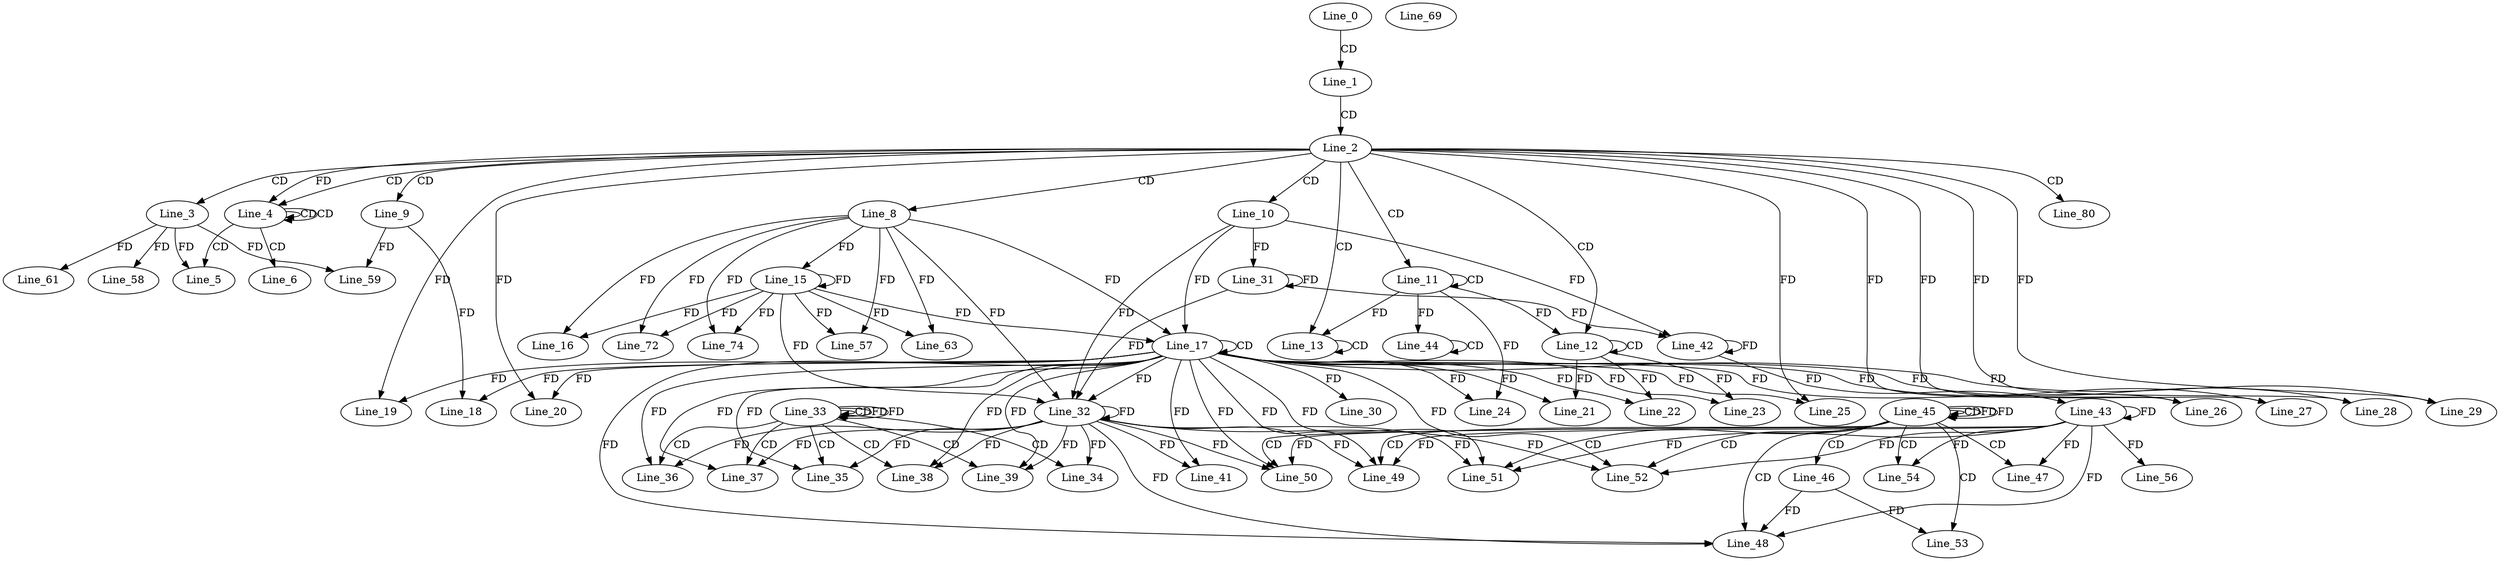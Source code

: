 digraph G {
  Line_0;
  Line_1;
  Line_2;
  Line_3;
  Line_4;
  Line_4;
  Line_4;
  Line_4;
  Line_4;
  Line_5;
  Line_6;
  Line_8;
  Line_9;
  Line_10;
  Line_11;
  Line_11;
  Line_12;
  Line_12;
  Line_13;
  Line_13;
  Line_15;
  Line_15;
  Line_16;
  Line_17;
  Line_17;
  Line_18;
  Line_19;
  Line_19;
  Line_20;
  Line_20;
  Line_21;
  Line_21;
  Line_22;
  Line_22;
  Line_23;
  Line_23;
  Line_24;
  Line_24;
  Line_25;
  Line_25;
  Line_26;
  Line_26;
  Line_27;
  Line_27;
  Line_28;
  Line_28;
  Line_29;
  Line_29;
  Line_30;
  Line_31;
  Line_32;
  Line_32;
  Line_33;
  Line_33;
  Line_33;
  Line_34;
  Line_35;
  Line_36;
  Line_37;
  Line_38;
  Line_39;
  Line_41;
  Line_42;
  Line_43;
  Line_43;
  Line_44;
  Line_44;
  Line_45;
  Line_45;
  Line_45;
  Line_46;
  Line_47;
  Line_48;
  Line_49;
  Line_50;
  Line_51;
  Line_52;
  Line_53;
  Line_54;
  Line_56;
  Line_57;
  Line_58;
  Line_59;
  Line_61;
  Line_63;
  Line_69;
  Line_72;
  Line_74;
  Line_80;
  Line_0 -> Line_1 [ label="CD" ];
  Line_1 -> Line_2 [ label="CD" ];
  Line_2 -> Line_3 [ label="CD" ];
  Line_2 -> Line_4 [ label="CD" ];
  Line_4 -> Line_4 [ label="CD" ];
  Line_4 -> Line_4 [ label="CD" ];
  Line_2 -> Line_4 [ label="FD" ];
  Line_4 -> Line_5 [ label="CD" ];
  Line_3 -> Line_5 [ label="FD" ];
  Line_4 -> Line_6 [ label="CD" ];
  Line_2 -> Line_8 [ label="CD" ];
  Line_2 -> Line_9 [ label="CD" ];
  Line_2 -> Line_10 [ label="CD" ];
  Line_2 -> Line_11 [ label="CD" ];
  Line_11 -> Line_11 [ label="CD" ];
  Line_2 -> Line_12 [ label="CD" ];
  Line_12 -> Line_12 [ label="CD" ];
  Line_11 -> Line_12 [ label="FD" ];
  Line_2 -> Line_13 [ label="CD" ];
  Line_13 -> Line_13 [ label="CD" ];
  Line_11 -> Line_13 [ label="FD" ];
  Line_8 -> Line_15 [ label="FD" ];
  Line_15 -> Line_15 [ label="FD" ];
  Line_8 -> Line_16 [ label="FD" ];
  Line_15 -> Line_16 [ label="FD" ];
  Line_17 -> Line_17 [ label="CD" ];
  Line_8 -> Line_17 [ label="FD" ];
  Line_15 -> Line_17 [ label="FD" ];
  Line_10 -> Line_17 [ label="FD" ];
  Line_17 -> Line_18 [ label="FD" ];
  Line_9 -> Line_18 [ label="FD" ];
  Line_17 -> Line_19 [ label="FD" ];
  Line_2 -> Line_19 [ label="FD" ];
  Line_17 -> Line_20 [ label="FD" ];
  Line_2 -> Line_20 [ label="FD" ];
  Line_17 -> Line_21 [ label="FD" ];
  Line_12 -> Line_21 [ label="FD" ];
  Line_17 -> Line_22 [ label="FD" ];
  Line_12 -> Line_22 [ label="FD" ];
  Line_17 -> Line_23 [ label="FD" ];
  Line_12 -> Line_23 [ label="FD" ];
  Line_17 -> Line_24 [ label="FD" ];
  Line_11 -> Line_24 [ label="FD" ];
  Line_17 -> Line_25 [ label="FD" ];
  Line_2 -> Line_25 [ label="FD" ];
  Line_17 -> Line_26 [ label="FD" ];
  Line_2 -> Line_26 [ label="FD" ];
  Line_17 -> Line_27 [ label="FD" ];
  Line_2 -> Line_27 [ label="FD" ];
  Line_17 -> Line_28 [ label="FD" ];
  Line_2 -> Line_28 [ label="FD" ];
  Line_17 -> Line_29 [ label="FD" ];
  Line_2 -> Line_29 [ label="FD" ];
  Line_17 -> Line_30 [ label="FD" ];
  Line_10 -> Line_31 [ label="FD" ];
  Line_31 -> Line_31 [ label="FD" ];
  Line_17 -> Line_32 [ label="FD" ];
  Line_32 -> Line_32 [ label="FD" ];
  Line_8 -> Line_32 [ label="FD" ];
  Line_15 -> Line_32 [ label="FD" ];
  Line_10 -> Line_32 [ label="FD" ];
  Line_31 -> Line_32 [ label="FD" ];
  Line_33 -> Line_33 [ label="CD" ];
  Line_33 -> Line_33 [ label="FD" ];
  Line_33 -> Line_34 [ label="CD" ];
  Line_32 -> Line_34 [ label="FD" ];
  Line_33 -> Line_35 [ label="CD" ];
  Line_17 -> Line_35 [ label="FD" ];
  Line_32 -> Line_35 [ label="FD" ];
  Line_33 -> Line_36 [ label="CD" ];
  Line_17 -> Line_36 [ label="FD" ];
  Line_32 -> Line_36 [ label="FD" ];
  Line_33 -> Line_37 [ label="CD" ];
  Line_17 -> Line_37 [ label="FD" ];
  Line_32 -> Line_37 [ label="FD" ];
  Line_33 -> Line_38 [ label="CD" ];
  Line_17 -> Line_38 [ label="FD" ];
  Line_32 -> Line_38 [ label="FD" ];
  Line_33 -> Line_39 [ label="CD" ];
  Line_17 -> Line_39 [ label="FD" ];
  Line_32 -> Line_39 [ label="FD" ];
  Line_17 -> Line_41 [ label="FD" ];
  Line_32 -> Line_41 [ label="FD" ];
  Line_10 -> Line_42 [ label="FD" ];
  Line_31 -> Line_42 [ label="FD" ];
  Line_42 -> Line_42 [ label="FD" ];
  Line_43 -> Line_43 [ label="FD" ];
  Line_42 -> Line_43 [ label="FD" ];
  Line_44 -> Line_44 [ label="CD" ];
  Line_11 -> Line_44 [ label="FD" ];
  Line_45 -> Line_45 [ label="CD" ];
  Line_45 -> Line_45 [ label="FD" ];
  Line_45 -> Line_46 [ label="CD" ];
  Line_45 -> Line_47 [ label="CD" ];
  Line_43 -> Line_47 [ label="FD" ];
  Line_45 -> Line_48 [ label="CD" ];
  Line_17 -> Line_48 [ label="FD" ];
  Line_32 -> Line_48 [ label="FD" ];
  Line_43 -> Line_48 [ label="FD" ];
  Line_46 -> Line_48 [ label="FD" ];
  Line_45 -> Line_49 [ label="CD" ];
  Line_17 -> Line_49 [ label="FD" ];
  Line_32 -> Line_49 [ label="FD" ];
  Line_43 -> Line_49 [ label="FD" ];
  Line_45 -> Line_50 [ label="CD" ];
  Line_17 -> Line_50 [ label="FD" ];
  Line_32 -> Line_50 [ label="FD" ];
  Line_43 -> Line_50 [ label="FD" ];
  Line_45 -> Line_51 [ label="CD" ];
  Line_17 -> Line_51 [ label="FD" ];
  Line_32 -> Line_51 [ label="FD" ];
  Line_43 -> Line_51 [ label="FD" ];
  Line_45 -> Line_52 [ label="CD" ];
  Line_17 -> Line_52 [ label="FD" ];
  Line_32 -> Line_52 [ label="FD" ];
  Line_43 -> Line_52 [ label="FD" ];
  Line_45 -> Line_53 [ label="CD" ];
  Line_46 -> Line_53 [ label="FD" ];
  Line_45 -> Line_54 [ label="CD" ];
  Line_43 -> Line_54 [ label="FD" ];
  Line_43 -> Line_56 [ label="FD" ];
  Line_8 -> Line_57 [ label="FD" ];
  Line_15 -> Line_57 [ label="FD" ];
  Line_3 -> Line_58 [ label="FD" ];
  Line_3 -> Line_59 [ label="FD" ];
  Line_9 -> Line_59 [ label="FD" ];
  Line_3 -> Line_61 [ label="FD" ];
  Line_8 -> Line_63 [ label="FD" ];
  Line_15 -> Line_63 [ label="FD" ];
  Line_8 -> Line_72 [ label="FD" ];
  Line_15 -> Line_72 [ label="FD" ];
  Line_8 -> Line_74 [ label="FD" ];
  Line_15 -> Line_74 [ label="FD" ];
  Line_2 -> Line_80 [ label="CD" ];
  Line_33 -> Line_33 [ label="FD" ];
  Line_45 -> Line_45 [ label="FD" ];
}
